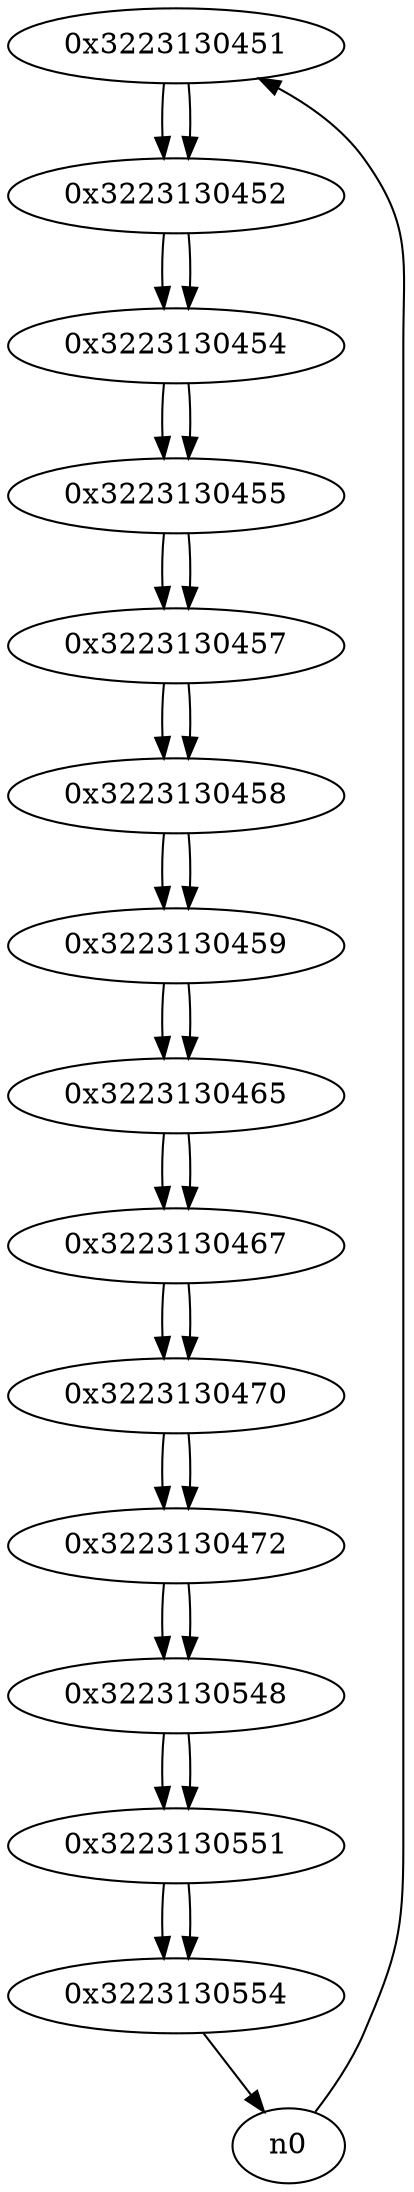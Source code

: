 digraph G{
/* nodes */
  n1 [label="0x3223130451"]
  n2 [label="0x3223130452"]
  n3 [label="0x3223130454"]
  n4 [label="0x3223130455"]
  n5 [label="0x3223130457"]
  n6 [label="0x3223130458"]
  n7 [label="0x3223130459"]
  n8 [label="0x3223130465"]
  n9 [label="0x3223130467"]
  n10 [label="0x3223130470"]
  n11 [label="0x3223130472"]
  n12 [label="0x3223130548"]
  n13 [label="0x3223130551"]
  n14 [label="0x3223130554"]
/* edges */
n1 -> n2;
n0 -> n1;
n2 -> n3;
n1 -> n2;
n3 -> n4;
n2 -> n3;
n4 -> n5;
n3 -> n4;
n5 -> n6;
n4 -> n5;
n6 -> n7;
n5 -> n6;
n7 -> n8;
n6 -> n7;
n8 -> n9;
n7 -> n8;
n9 -> n10;
n8 -> n9;
n10 -> n11;
n9 -> n10;
n11 -> n12;
n10 -> n11;
n12 -> n13;
n11 -> n12;
n13 -> n14;
n12 -> n13;
n14 -> n0;
n13 -> n14;
}
